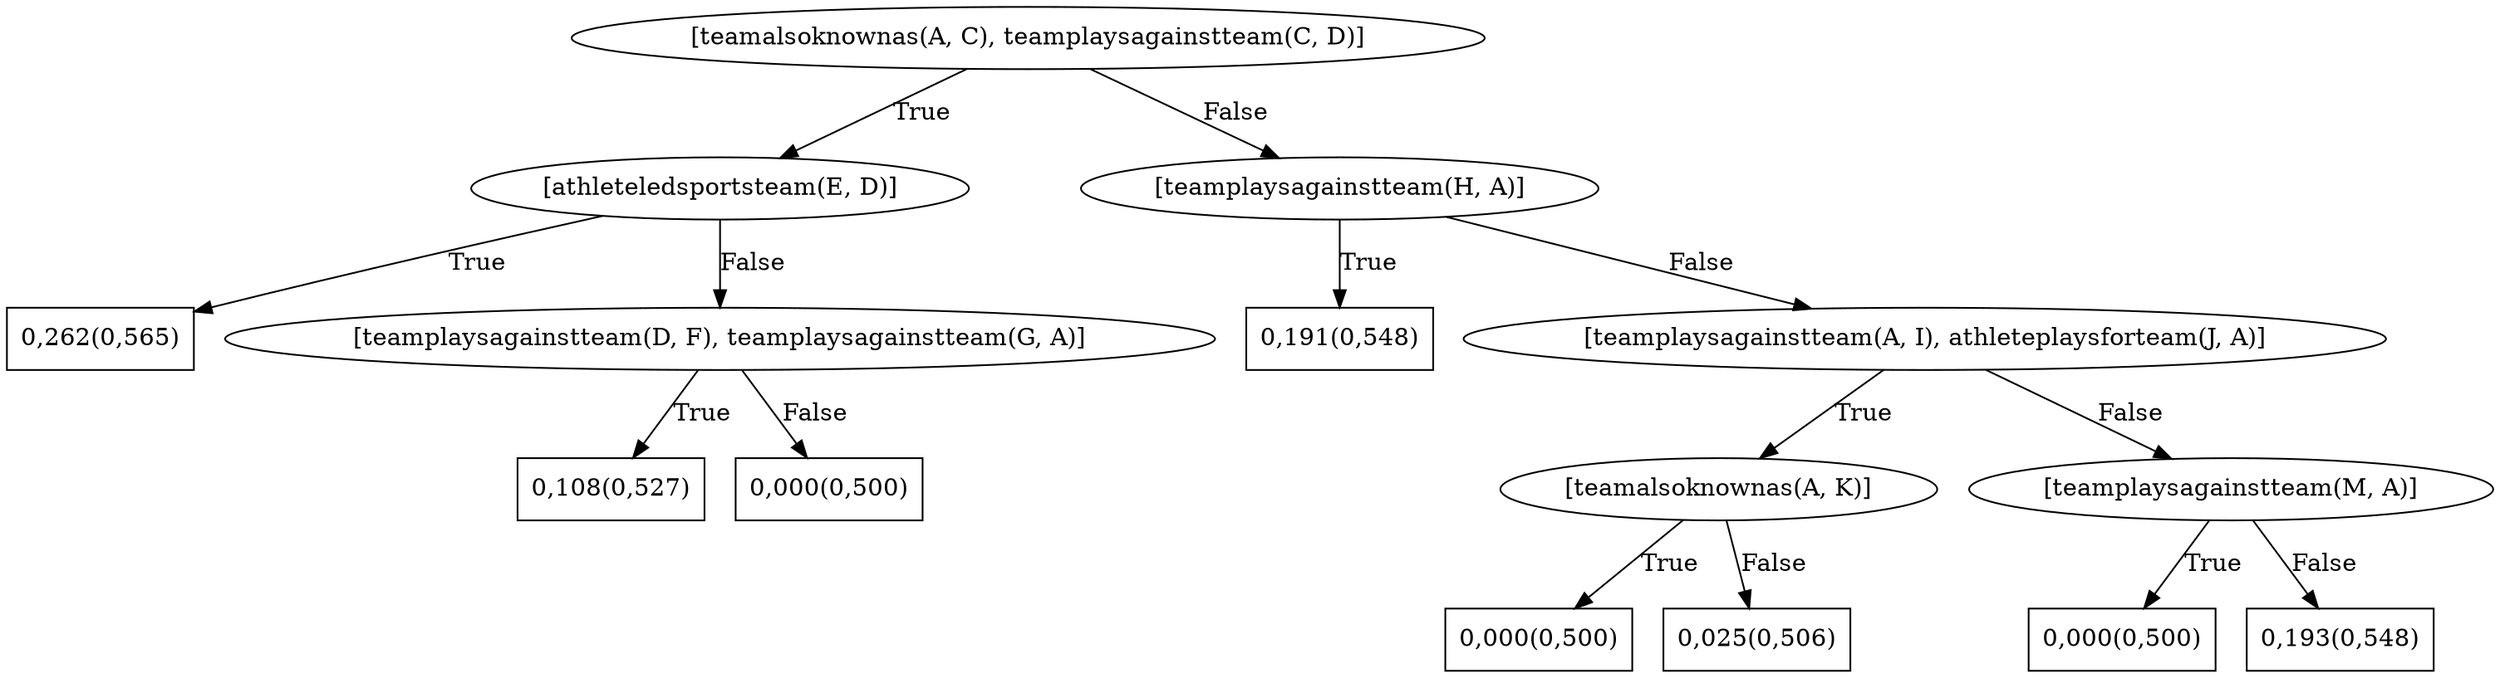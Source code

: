 digraph G{ 
1[label = "[teamalsoknownas(A, C), teamplaysagainstteam(C, D)]"];
1 -> 2[label="True"];
1 -> 3[label="False"];
2[label = "[athleteledsportsteam(E, D)]"];
2 -> 4[label="True"];
2 -> 5[label="False"];
4[shape = box,label = "0,262(0,565)"];
5[label = "[teamplaysagainstteam(D, F), teamplaysagainstteam(G, A)]"];
5 -> 6[label="True"];
5 -> 7[label="False"];
6[shape = box,label = "0,108(0,527)"];
7[shape = box,label = "0,000(0,500)"];
3[label = "[teamplaysagainstteam(H, A)]"];
3 -> 8[label="True"];
3 -> 9[label="False"];
8[shape = box,label = "0,191(0,548)"];
9[label = "[teamplaysagainstteam(A, I), athleteplaysforteam(J, A)]"];
9 -> 10[label="True"];
9 -> 11[label="False"];
10[label = "[teamalsoknownas(A, K)]"];
10 -> 12[label="True"];
10 -> 13[label="False"];
12[shape = box,label = "0,000(0,500)"];
13[shape = box,label = "0,025(0,506)"];
11[label = "[teamplaysagainstteam(M, A)]"];
11 -> 14[label="True"];
11 -> 15[label="False"];
14[shape = box,label = "0,000(0,500)"];
15[shape = box,label = "0,193(0,548)"];
}

